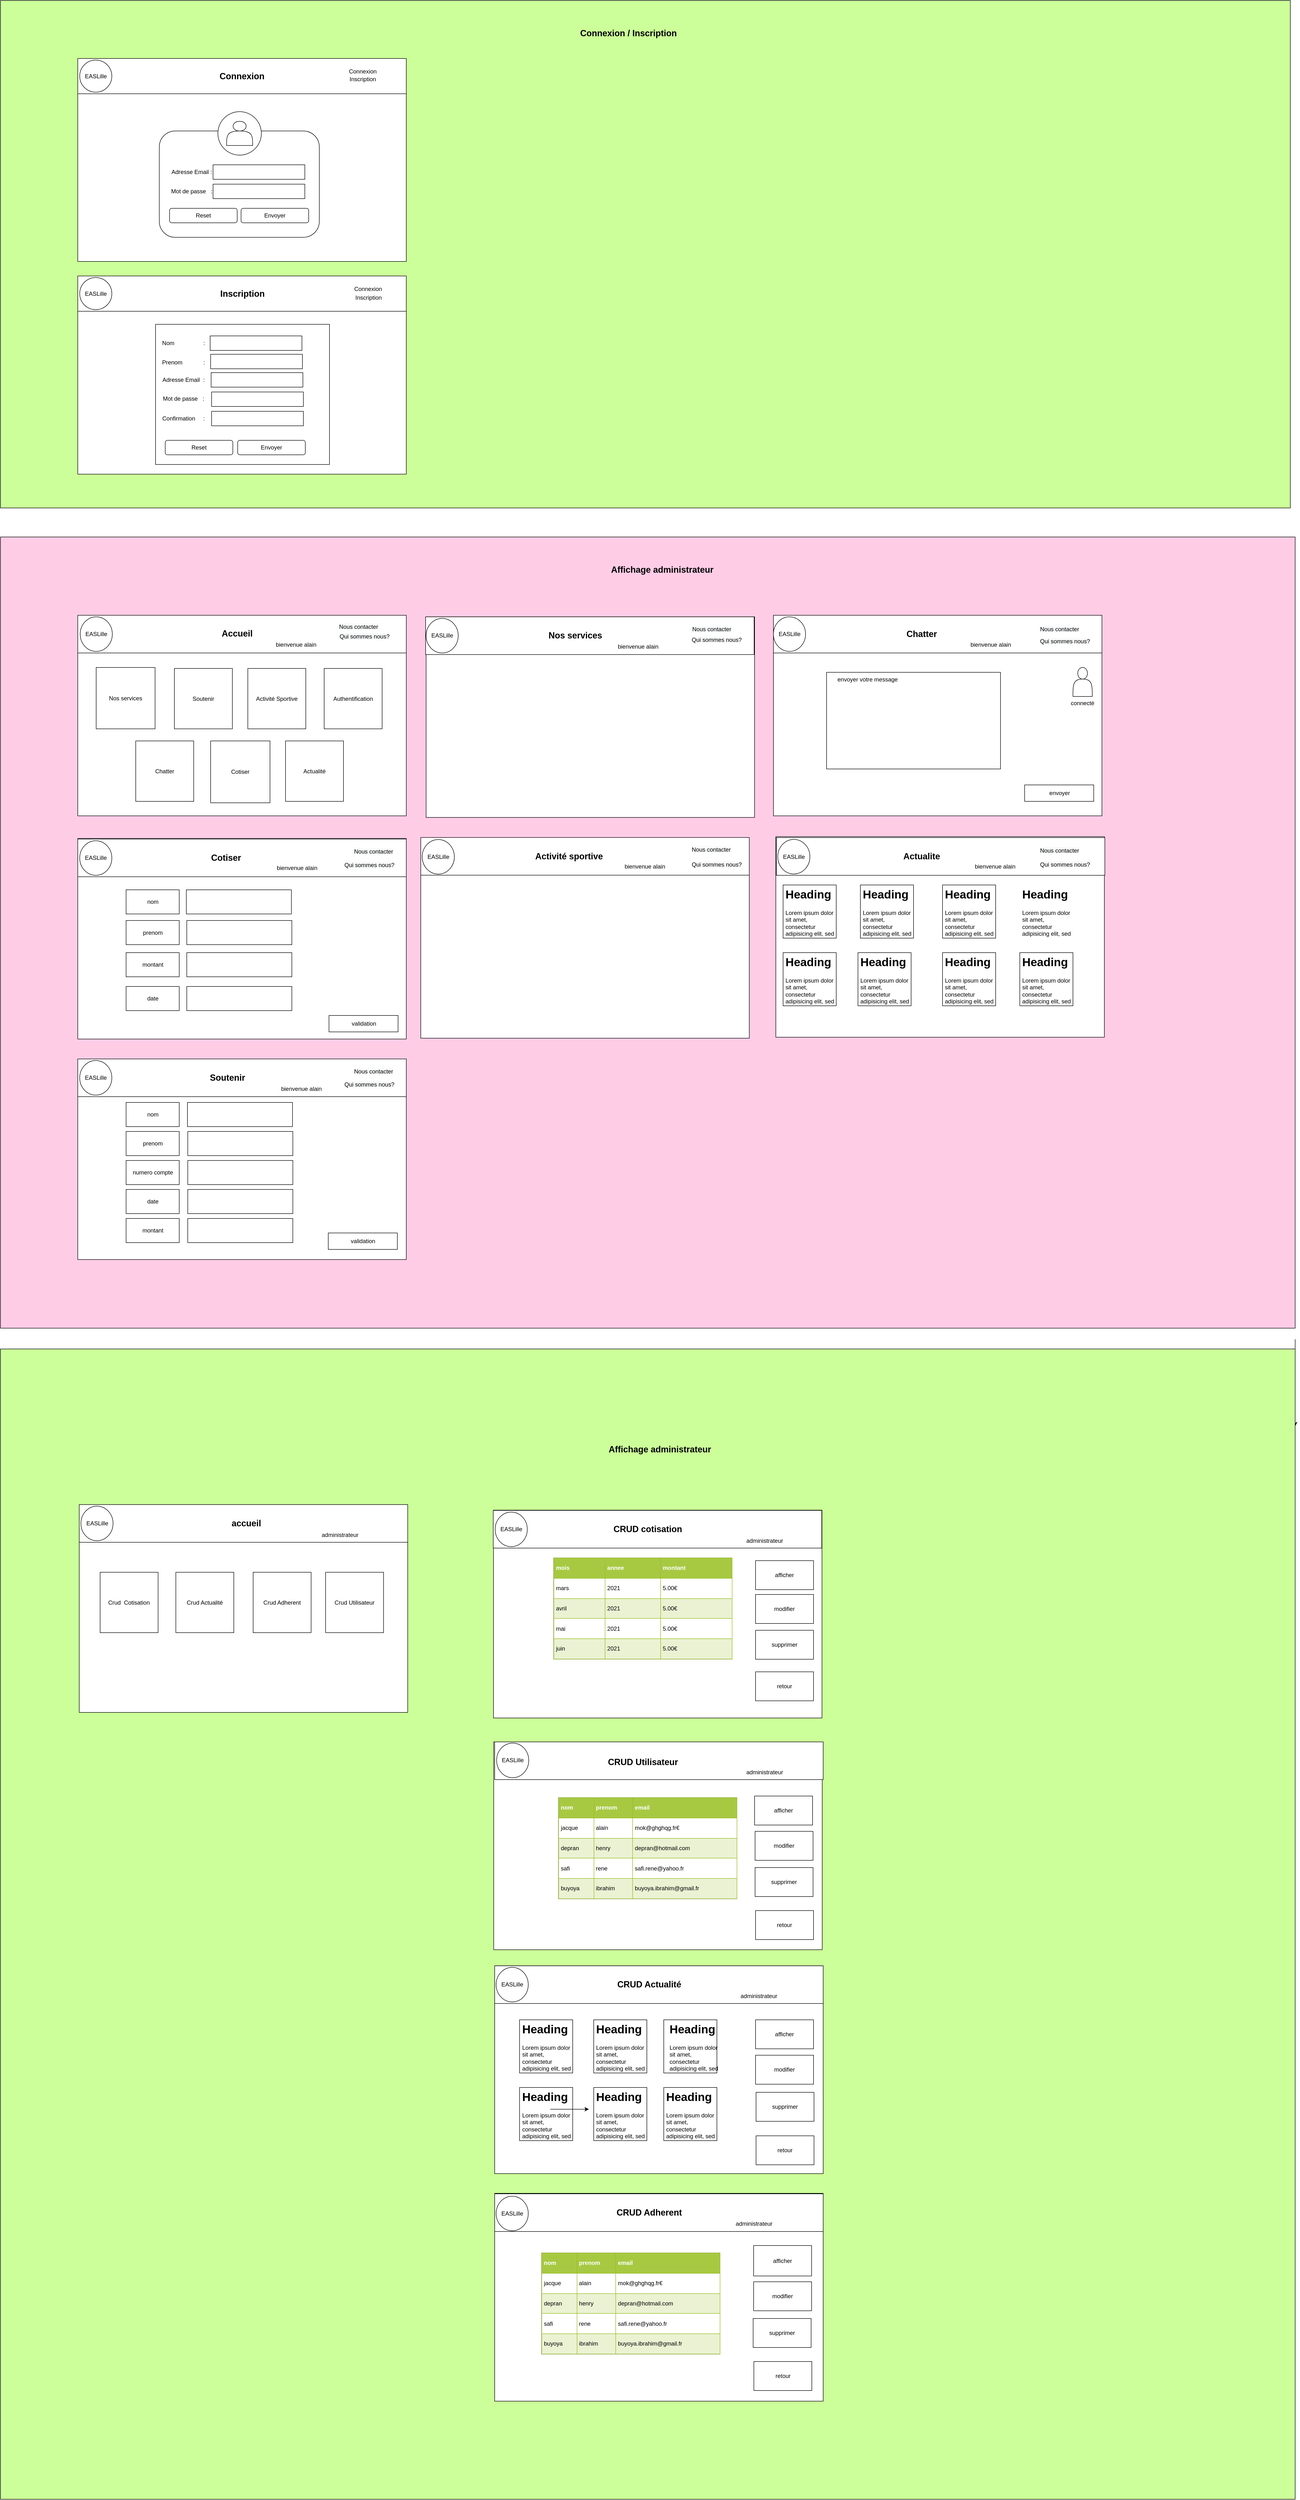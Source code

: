 <mxfile version="16.5.1" type="device"><diagram id="eyAf5fFMJgR20ZfkxhXj" name="Page-1"><mxGraphModel dx="281" dy="-2954" grid="1" gridSize="10" guides="1" tooltips="1" connect="1" arrows="1" fold="1" page="1" pageScale="1" pageWidth="827" pageHeight="1169" math="0" shadow="0"><root><mxCell id="0"/><mxCell id="1" parent="0"/><mxCell id="vOEauRBzPVS-Y4UOlGuI-267" style="edgeStyle=orthogonalEdgeStyle;rounded=0;orthogonalLoop=1;jettySize=auto;html=1;exitX=1;exitY=0;exitDx=0;exitDy=0;" parent="1" source="vOEauRBzPVS-Y4UOlGuI-188" edge="1"><mxGeometry relative="1" as="geometry"><mxPoint x="3800" y="7430" as="targetPoint"/></mxGeometry></mxCell><mxCell id="vOEauRBzPVS-Y4UOlGuI-188" value="" style="rounded=0;whiteSpace=wrap;html=1;fillColor=#CCFF99;" parent="1" vertex="1"><mxGeometry x="1120" y="7270" width="2680" height="2380" as="geometry"/></mxCell><mxCell id="vOEauRBzPVS-Y4UOlGuI-215" value="" style="whiteSpace=wrap;html=1;" parent="1" vertex="1"><mxGeometry x="2141" y="8083" width="680" height="430" as="geometry"/></mxCell><mxCell id="vOEauRBzPVS-Y4UOlGuI-229" value="" style="rounded=0;whiteSpace=wrap;html=1;" parent="1" vertex="1"><mxGeometry x="2143" y="8083" width="680" height="78" as="geometry"/></mxCell><mxCell id="vOEauRBzPVS-Y4UOlGuI-129" value="" style="rounded=0;whiteSpace=wrap;html=1;fillColor=#FFCCE6;" parent="1" vertex="1"><mxGeometry x="1120" y="5590" width="2680" height="1637" as="geometry"/></mxCell><mxCell id="vOEauRBzPVS-Y4UOlGuI-90" value="" style="whiteSpace=wrap;html=1;" parent="1" vertex="1"><mxGeometry x="2001" y="5755.25" width="680" height="415" as="geometry"/></mxCell><mxCell id="vOEauRBzPVS-Y4UOlGuI-171" value="" style="rounded=0;whiteSpace=wrap;html=1;fillColor=#CCFF99;" parent="1" vertex="1"><mxGeometry x="1120" y="4480" width="2670" height="1050" as="geometry"/></mxCell><mxCell id="vOEauRBzPVS-Y4UOlGuI-59" value="" style="whiteSpace=wrap;html=1;" parent="1" vertex="1"><mxGeometry x="1280" y="5752" width="680" height="415" as="geometry"/></mxCell><mxCell id="vOEauRBzPVS-Y4UOlGuI-60" value="" style="rounded=0;whiteSpace=wrap;html=1;" parent="1" vertex="1"><mxGeometry x="1280" y="5752" width="680" height="78" as="geometry"/></mxCell><mxCell id="vOEauRBzPVS-Y4UOlGuI-61" value="EASLille" style="ellipse;whiteSpace=wrap;html=1;aspect=fixed;" parent="1" vertex="1"><mxGeometry x="1285" y="5755.25" width="66.5" height="71.5" as="geometry"/></mxCell><mxCell id="vOEauRBzPVS-Y4UOlGuI-62" value="&lt;h2&gt;Accueil&lt;/h2&gt;" style="text;html=1;strokeColor=none;fillColor=none;align=center;verticalAlign=middle;whiteSpace=wrap;rounded=0;" parent="1" vertex="1"><mxGeometry x="1370" y="5762" width="480" height="55" as="geometry"/></mxCell><mxCell id="vOEauRBzPVS-Y4UOlGuI-63" value="&lt;span style=&quot;color: rgb(0 , 0 , 0) ; font-family: &amp;#34;helvetica&amp;#34; ; font-size: 12px ; font-style: normal ; font-weight: 400 ; letter-spacing: normal ; text-align: center ; text-indent: 0px ; text-transform: none ; word-spacing: 0px ; background-color: rgb(248 , 249 , 250) ; display: inline ; float: none&quot;&gt;Qui sommes nous?&lt;/span&gt;" style="text;whiteSpace=wrap;html=1;" parent="1" vertex="1"><mxGeometry x="1820" y="5781.5" width="121.5" height="35.5" as="geometry"/></mxCell><mxCell id="vOEauRBzPVS-Y4UOlGuI-64" value="Nos services" style="whiteSpace=wrap;html=1;aspect=fixed;" parent="1" vertex="1"><mxGeometry x="1318.08" y="5860" width="121.92" height="127" as="geometry"/></mxCell><mxCell id="vOEauRBzPVS-Y4UOlGuI-65" value="Soutenir" style="whiteSpace=wrap;html=1;aspect=fixed;" parent="1" vertex="1"><mxGeometry x="1480" y="5862" width="120" height="125" as="geometry"/></mxCell><mxCell id="vOEauRBzPVS-Y4UOlGuI-68" value="Activité Sportive" style="whiteSpace=wrap;html=1;aspect=fixed;" parent="1" vertex="1"><mxGeometry x="1632" y="5862" width="120" height="125" as="geometry"/></mxCell><mxCell id="vOEauRBzPVS-Y4UOlGuI-69" value="Authentification" style="whiteSpace=wrap;html=1;aspect=fixed;" parent="1" vertex="1"><mxGeometry x="1790" y="5862" width="120" height="125" as="geometry"/></mxCell><mxCell id="vOEauRBzPVS-Y4UOlGuI-70" value="&lt;span style=&quot;color: rgb(0 , 0 , 0) ; font-family: &amp;#34;helvetica&amp;#34; ; font-size: 12px ; font-style: normal ; font-weight: 400 ; letter-spacing: normal ; text-align: center ; text-indent: 0px ; text-transform: none ; word-spacing: 0px ; background-color: rgb(248 , 249 , 250) ; display: inline ; float: none&quot;&gt;Nous contacter&lt;/span&gt;" style="text;whiteSpace=wrap;html=1;" parent="1" vertex="1"><mxGeometry x="1819.25" y="5762" width="121.5" height="35" as="geometry"/></mxCell><mxCell id="vOEauRBzPVS-Y4UOlGuI-74" value="Chatter" style="whiteSpace=wrap;html=1;aspect=fixed;" parent="1" vertex="1"><mxGeometry x="1400" y="6012" width="120" height="125" as="geometry"/></mxCell><mxCell id="vOEauRBzPVS-Y4UOlGuI-75" value="Cotiser" style="whiteSpace=wrap;html=1;aspect=fixed;" parent="1" vertex="1"><mxGeometry x="1555" y="6012" width="122.88" height="128" as="geometry"/></mxCell><mxCell id="vOEauRBzPVS-Y4UOlGuI-76" value="Actualité" style="whiteSpace=wrap;html=1;aspect=fixed;" parent="1" vertex="1"><mxGeometry x="1710" y="6012" width="120" height="125" as="geometry"/></mxCell><mxCell id="vOEauRBzPVS-Y4UOlGuI-79" value="" style="whiteSpace=wrap;html=1;" parent="1" vertex="1"><mxGeometry x="1283" y="7592" width="680" height="430" as="geometry"/></mxCell><mxCell id="vOEauRBzPVS-Y4UOlGuI-80" value="" style="rounded=0;whiteSpace=wrap;html=1;" parent="1" vertex="1"><mxGeometry x="1283" y="7592" width="680" height="78" as="geometry"/></mxCell><mxCell id="vOEauRBzPVS-Y4UOlGuI-81" value="EASLille" style="ellipse;whiteSpace=wrap;html=1;aspect=fixed;" parent="1" vertex="1"><mxGeometry x="1286.5" y="7595.25" width="66.5" height="71.5" as="geometry"/></mxCell><mxCell id="vOEauRBzPVS-Y4UOlGuI-82" value="Crud Adherent" style="whiteSpace=wrap;html=1;aspect=fixed;" parent="1" vertex="1"><mxGeometry x="1643" y="7732" width="120" height="125" as="geometry"/></mxCell><mxCell id="vOEauRBzPVS-Y4UOlGuI-83" value="Crud Actualité" style="whiteSpace=wrap;html=1;aspect=fixed;" parent="1" vertex="1"><mxGeometry x="1483" y="7732" width="120" height="125" as="geometry"/></mxCell><mxCell id="vOEauRBzPVS-Y4UOlGuI-84" value="Crud&amp;nbsp; Cotisation" style="whiteSpace=wrap;html=1;aspect=fixed;" parent="1" vertex="1"><mxGeometry x="1326.25" y="7732" width="120" height="125" as="geometry"/></mxCell><mxCell id="vOEauRBzPVS-Y4UOlGuI-88" value="Crud Utilisateur" style="whiteSpace=wrap;html=1;aspect=fixed;" parent="1" vertex="1"><mxGeometry x="1793" y="7732" width="120" height="125" as="geometry"/></mxCell><mxCell id="vOEauRBzPVS-Y4UOlGuI-89" value="&lt;h2&gt;accueil&lt;/h2&gt;" style="text;html=1;strokeColor=none;fillColor=none;align=center;verticalAlign=middle;whiteSpace=wrap;rounded=0;" parent="1" vertex="1"><mxGeometry x="1389" y="7603.5" width="480" height="55" as="geometry"/></mxCell><mxCell id="vOEauRBzPVS-Y4UOlGuI-91" value="" style="rounded=0;whiteSpace=wrap;html=1;" parent="1" vertex="1"><mxGeometry x="2000" y="5755.25" width="680" height="78" as="geometry"/></mxCell><mxCell id="vOEauRBzPVS-Y4UOlGuI-92" value="EASLille" style="ellipse;whiteSpace=wrap;html=1;aspect=fixed;" parent="1" vertex="1"><mxGeometry x="2001" y="5758.5" width="66.5" height="71.5" as="geometry"/></mxCell><mxCell id="vOEauRBzPVS-Y4UOlGuI-93" value="&lt;h2&gt;Nos services&lt;/h2&gt;" style="text;html=1;strokeColor=none;fillColor=none;align=center;verticalAlign=middle;whiteSpace=wrap;rounded=0;" parent="1" vertex="1"><mxGeometry x="2070" y="5766.75" width="480" height="55" as="geometry"/></mxCell><mxCell id="vOEauRBzPVS-Y4UOlGuI-94" value="" style="whiteSpace=wrap;html=1;" parent="1" vertex="1"><mxGeometry x="2720" y="5752" width="680" height="415" as="geometry"/></mxCell><mxCell id="vOEauRBzPVS-Y4UOlGuI-95" value="" style="whiteSpace=wrap;html=1;" parent="1" vertex="1"><mxGeometry x="2725" y="6210" width="680" height="415" as="geometry"/></mxCell><mxCell id="vOEauRBzPVS-Y4UOlGuI-96" value="" style="whiteSpace=wrap;html=1;" parent="1" vertex="1"><mxGeometry x="1990" y="6212" width="680" height="415" as="geometry"/></mxCell><mxCell id="vOEauRBzPVS-Y4UOlGuI-99" value="" style="whiteSpace=wrap;html=1;" parent="1" vertex="1"><mxGeometry x="1280" y="6213.75" width="680" height="415" as="geometry"/></mxCell><mxCell id="vOEauRBzPVS-Y4UOlGuI-100" value="" style="rounded=0;whiteSpace=wrap;html=1;" parent="1" vertex="1"><mxGeometry x="2726" y="6212" width="680" height="78" as="geometry"/></mxCell><mxCell id="vOEauRBzPVS-Y4UOlGuI-101" value="" style="rounded=0;whiteSpace=wrap;html=1;" parent="1" vertex="1"><mxGeometry x="1990" y="6211.75" width="680" height="78" as="geometry"/></mxCell><mxCell id="vOEauRBzPVS-Y4UOlGuI-102" value="" style="rounded=0;whiteSpace=wrap;html=1;" parent="1" vertex="1"><mxGeometry x="2720" y="5752" width="680" height="78" as="geometry"/></mxCell><mxCell id="vOEauRBzPVS-Y4UOlGuI-103" value="" style="rounded=0;whiteSpace=wrap;html=1;" parent="1" vertex="1"><mxGeometry x="1280" y="6215" width="680" height="78" as="geometry"/></mxCell><mxCell id="vOEauRBzPVS-Y4UOlGuI-104" value="EASLille" style="ellipse;whiteSpace=wrap;html=1;aspect=fixed;" parent="1" vertex="1"><mxGeometry x="2729" y="6215.75" width="66.5" height="71.5" as="geometry"/></mxCell><mxCell id="vOEauRBzPVS-Y4UOlGuI-105" value="EASLille" style="ellipse;whiteSpace=wrap;html=1;aspect=fixed;" parent="1" vertex="1"><mxGeometry x="1993" y="6216" width="66.5" height="71.5" as="geometry"/></mxCell><mxCell id="vOEauRBzPVS-Y4UOlGuI-106" value="EASLille" style="ellipse;whiteSpace=wrap;html=1;aspect=fixed;" parent="1" vertex="1"><mxGeometry x="1284" y="6218.5" width="66.5" height="71.5" as="geometry"/></mxCell><mxCell id="vOEauRBzPVS-Y4UOlGuI-107" value="EASLille" style="ellipse;whiteSpace=wrap;html=1;aspect=fixed;" parent="1" vertex="1"><mxGeometry x="2720" y="5755.25" width="66.5" height="71.5" as="geometry"/></mxCell><mxCell id="vOEauRBzPVS-Y4UOlGuI-109" value="&lt;h2&gt;Activité sportive&lt;/h2&gt;" style="text;html=1;strokeColor=none;fillColor=none;align=center;verticalAlign=middle;whiteSpace=wrap;rounded=0;" parent="1" vertex="1"><mxGeometry x="2056.5" y="6223.25" width="480" height="55" as="geometry"/></mxCell><mxCell id="vOEauRBzPVS-Y4UOlGuI-110" value="&lt;h2&gt;Cotiser&lt;/h2&gt;" style="text;html=1;strokeColor=none;fillColor=none;align=center;verticalAlign=middle;whiteSpace=wrap;rounded=0;" parent="1" vertex="1"><mxGeometry x="1346.5" y="6226.75" width="480" height="55" as="geometry"/></mxCell><mxCell id="vOEauRBzPVS-Y4UOlGuI-111" value="&lt;h2&gt;Actualite&lt;/h2&gt;" style="text;html=1;strokeColor=none;fillColor=none;align=center;verticalAlign=middle;whiteSpace=wrap;rounded=0;" parent="1" vertex="1"><mxGeometry x="2786.5" y="6223.25" width="480" height="55" as="geometry"/></mxCell><mxCell id="vOEauRBzPVS-Y4UOlGuI-112" value="&lt;h2&gt;Chatter&lt;/h2&gt;" style="text;html=1;strokeColor=none;fillColor=none;align=center;verticalAlign=middle;whiteSpace=wrap;rounded=0;" parent="1" vertex="1"><mxGeometry x="2786.5" y="5763.5" width="480" height="55" as="geometry"/></mxCell><mxCell id="vOEauRBzPVS-Y4UOlGuI-113" value="&lt;span style=&quot;color: rgb(0 , 0 , 0) ; font-family: &amp;#34;helvetica&amp;#34; ; font-size: 12px ; font-style: normal ; font-weight: 400 ; letter-spacing: normal ; text-align: center ; text-indent: 0px ; text-transform: none ; word-spacing: 0px ; background-color: rgb(248 , 249 , 250) ; display: inline ; float: none&quot;&gt;Nous contacter&lt;/span&gt;" style="text;whiteSpace=wrap;html=1;" parent="1" vertex="1"><mxGeometry x="2550" y="5766.75" width="121.5" height="35" as="geometry"/></mxCell><mxCell id="vOEauRBzPVS-Y4UOlGuI-117" value="&lt;span style=&quot;color: rgb(0 , 0 , 0) ; font-family: &amp;#34;helvetica&amp;#34; ; font-size: 12px ; font-style: normal ; font-weight: 400 ; letter-spacing: normal ; text-align: center ; text-indent: 0px ; text-transform: none ; word-spacing: 0px ; background-color: rgb(248 , 249 , 250) ; display: inline ; float: none&quot;&gt;Nous contacter&lt;/span&gt;" style="text;whiteSpace=wrap;html=1;" parent="1" vertex="1"><mxGeometry x="3270" y="5766.75" width="121.5" height="35" as="geometry"/></mxCell><mxCell id="vOEauRBzPVS-Y4UOlGuI-118" value="&lt;span style=&quot;color: rgb(0 , 0 , 0) ; font-family: &amp;#34;helvetica&amp;#34; ; font-size: 12px ; font-style: normal ; font-weight: 400 ; letter-spacing: normal ; text-align: center ; text-indent: 0px ; text-transform: none ; word-spacing: 0px ; background-color: rgb(248 , 249 , 250) ; display: inline ; float: none&quot;&gt;Nous contacter&lt;/span&gt;" style="text;whiteSpace=wrap;html=1;" parent="1" vertex="1"><mxGeometry x="2548.5" y="6223.25" width="121.5" height="35" as="geometry"/></mxCell><mxCell id="vOEauRBzPVS-Y4UOlGuI-119" value="&lt;span style=&quot;color: rgb(0 , 0 , 0) ; font-family: &amp;#34;helvetica&amp;#34; ; font-size: 12px ; font-style: normal ; font-weight: 400 ; letter-spacing: normal ; text-align: center ; text-indent: 0px ; text-transform: none ; word-spacing: 0px ; background-color: rgb(248 , 249 , 250) ; display: inline ; float: none&quot;&gt;Nous contacter&lt;/span&gt;" style="text;whiteSpace=wrap;html=1;" parent="1" vertex="1"><mxGeometry x="3270" y="6225.25" width="121.5" height="35" as="geometry"/></mxCell><mxCell id="vOEauRBzPVS-Y4UOlGuI-120" value="&lt;span style=&quot;color: rgb(0 , 0 , 0) ; font-family: &amp;#34;helvetica&amp;#34; ; font-size: 12px ; font-style: normal ; font-weight: 400 ; letter-spacing: normal ; text-align: center ; text-indent: 0px ; text-transform: none ; word-spacing: 0px ; background-color: rgb(248 , 249 , 250) ; display: inline ; float: none&quot;&gt;Nous contacter&lt;/span&gt;" style="text;whiteSpace=wrap;html=1;" parent="1" vertex="1"><mxGeometry x="1850" y="6226.75" width="121.5" height="35" as="geometry"/></mxCell><mxCell id="vOEauRBzPVS-Y4UOlGuI-121" value="&lt;span style=&quot;color: rgb(0 , 0 , 0) ; font-family: &amp;#34;helvetica&amp;#34; ; font-size: 12px ; font-style: normal ; font-weight: 400 ; letter-spacing: normal ; text-align: center ; text-indent: 0px ; text-transform: none ; word-spacing: 0px ; background-color: rgb(248 , 249 , 250) ; display: inline ; float: none&quot;&gt;Qui sommes nous?&lt;/span&gt;" style="text;whiteSpace=wrap;html=1;" parent="1" vertex="1"><mxGeometry x="3270" y="6254.25" width="121.5" height="35.5" as="geometry"/></mxCell><mxCell id="vOEauRBzPVS-Y4UOlGuI-122" value="&lt;span style=&quot;color: rgb(0 , 0 , 0) ; font-family: &amp;#34;helvetica&amp;#34; ; font-size: 12px ; font-style: normal ; font-weight: 400 ; letter-spacing: normal ; text-align: center ; text-indent: 0px ; text-transform: none ; word-spacing: 0px ; background-color: rgb(248 , 249 , 250) ; display: inline ; float: none&quot;&gt;Qui sommes nous?&lt;/span&gt;" style="text;whiteSpace=wrap;html=1;" parent="1" vertex="1"><mxGeometry x="3270" y="5792" width="121.5" height="35.5" as="geometry"/></mxCell><mxCell id="vOEauRBzPVS-Y4UOlGuI-123" value="&lt;span style=&quot;color: rgb(0 , 0 , 0) ; font-family: &amp;#34;helvetica&amp;#34; ; font-size: 12px ; font-style: normal ; font-weight: 400 ; letter-spacing: normal ; text-align: center ; text-indent: 0px ; text-transform: none ; word-spacing: 0px ; background-color: rgb(248 , 249 , 250) ; display: inline ; float: none&quot;&gt;Qui sommes nous?&lt;/span&gt;" style="text;whiteSpace=wrap;html=1;" parent="1" vertex="1"><mxGeometry x="2548.5" y="6254.25" width="121.5" height="35.5" as="geometry"/></mxCell><mxCell id="vOEauRBzPVS-Y4UOlGuI-124" value="&lt;span style=&quot;color: rgb(0 , 0 , 0) ; font-family: &amp;#34;helvetica&amp;#34; ; font-size: 12px ; font-style: normal ; font-weight: 400 ; letter-spacing: normal ; text-align: center ; text-indent: 0px ; text-transform: none ; word-spacing: 0px ; background-color: rgb(248 , 249 , 250) ; display: inline ; float: none&quot;&gt;Qui sommes nous?&lt;/span&gt;" style="text;whiteSpace=wrap;html=1;" parent="1" vertex="1"><mxGeometry x="2548.5" y="5788.5" width="121.5" height="35.5" as="geometry"/></mxCell><mxCell id="vOEauRBzPVS-Y4UOlGuI-125" value="&lt;span style=&quot;color: rgb(0 , 0 , 0) ; font-family: &amp;#34;helvetica&amp;#34; ; font-size: 12px ; font-style: normal ; font-weight: 400 ; letter-spacing: normal ; text-align: center ; text-indent: 0px ; text-transform: none ; word-spacing: 0px ; background-color: rgb(248 , 249 , 250) ; display: inline ; float: none&quot;&gt;Qui sommes nous?&lt;/span&gt;" style="text;whiteSpace=wrap;html=1;rotation=0;" parent="1" vertex="1"><mxGeometry x="1830" y="6254.5" width="121.5" height="35.5" as="geometry"/></mxCell><mxCell id="vOEauRBzPVS-Y4UOlGuI-131" value="" style="whiteSpace=wrap;html=1;" parent="1" vertex="1"><mxGeometry x="1280" y="4650" width="680" height="370" as="geometry"/></mxCell><mxCell id="vOEauRBzPVS-Y4UOlGuI-132" value="" style="rounded=1;whiteSpace=wrap;html=1;" parent="1" vertex="1"><mxGeometry x="1448.77" y="4750" width="331.23" height="220" as="geometry"/></mxCell><mxCell id="vOEauRBzPVS-Y4UOlGuI-133" value="&lt;span style=&quot;color: rgba(0 , 0 , 0 , 0) ; font-family: monospace ; font-size: 0px&quot;&gt;%3CmxGraphModel%3E%3Croot%3E%3CmxCell%20id%3D%220%22%2F%3E%3CmxCell%20id%3D%221%22%20parent%3D%220%22%2F%3E%3CmxCell%20id%3D%222%22%20value%3D%22%22%20style%3D%22shape%3Dactor%3BwhiteSpace%3Dwrap%3Bhtml%3D1%3B%22%20vertex%3D%221%22%20parent%3D%221%22%3E%3CmxGeometry%20x%3D%221604%22%20y%3D%224726%22%20width%3D%2254%22%20height%3D%2278%22%20as%3D%22geometry%22%2F%3E%3C%2FmxCell%3E%3C%2Froot%3E%3C%2FmxGraphModel%3E&lt;/span&gt;" style="ellipse;whiteSpace=wrap;html=1;aspect=fixed;" parent="1" vertex="1"><mxGeometry x="1570" y="4710" width="90" height="90" as="geometry"/></mxCell><mxCell id="vOEauRBzPVS-Y4UOlGuI-134" value="" style="shape=actor;whiteSpace=wrap;html=1;" parent="1" vertex="1"><mxGeometry x="1588" y="4730" width="54" height="50" as="geometry"/></mxCell><mxCell id="vOEauRBzPVS-Y4UOlGuI-135" value="Adresse Email :" style="text;html=1;strokeColor=none;fillColor=none;align=center;verticalAlign=middle;whiteSpace=wrap;rounded=0;" parent="1" vertex="1"><mxGeometry x="1454" y="4820" width="124" height="30" as="geometry"/></mxCell><mxCell id="vOEauRBzPVS-Y4UOlGuI-136" value="Mot de passe&amp;nbsp;&amp;nbsp; :" style="text;html=1;strokeColor=none;fillColor=none;align=center;verticalAlign=middle;whiteSpace=wrap;rounded=0;" parent="1" vertex="1"><mxGeometry x="1454" y="4860" width="124" height="30" as="geometry"/></mxCell><mxCell id="vOEauRBzPVS-Y4UOlGuI-137" value="" style="rounded=0;whiteSpace=wrap;html=1;" parent="1" vertex="1"><mxGeometry x="1560" y="4820" width="190" height="30" as="geometry"/></mxCell><mxCell id="vOEauRBzPVS-Y4UOlGuI-138" value="" style="rounded=0;whiteSpace=wrap;html=1;" parent="1" vertex="1"><mxGeometry x="1560" y="4860" width="190" height="30" as="geometry"/></mxCell><mxCell id="vOEauRBzPVS-Y4UOlGuI-139" value="Reset" style="rounded=1;whiteSpace=wrap;html=1;" parent="1" vertex="1"><mxGeometry x="1470" y="4910" width="140" height="30" as="geometry"/></mxCell><mxCell id="vOEauRBzPVS-Y4UOlGuI-140" value="Envoyer" style="rounded=1;whiteSpace=wrap;html=1;" parent="1" vertex="1"><mxGeometry x="1618" y="4910" width="140" height="30" as="geometry"/></mxCell><mxCell id="vOEauRBzPVS-Y4UOlGuI-141" value="" style="shape=image;html=1;verticalAlign=top;verticalLabelPosition=bottom;labelBackgroundColor=#ffffff;imageAspect=0;aspect=fixed;image=https://cdn4.iconfinder.com/data/icons/ionicons/512/icon-eye-128.png;fontColor=#1A1A1A;" parent="1" vertex="1"><mxGeometry x="1715" y="4860" width="30" height="30" as="geometry"/></mxCell><mxCell id="vOEauRBzPVS-Y4UOlGuI-142" value="" style="rounded=0;whiteSpace=wrap;html=1;" parent="1" vertex="1"><mxGeometry x="1280" y="4600" width="680" height="73" as="geometry"/></mxCell><mxCell id="vOEauRBzPVS-Y4UOlGuI-143" value="&lt;h2&gt;Connexion&lt;/h2&gt;" style="text;html=1;strokeColor=none;fillColor=none;align=center;verticalAlign=middle;whiteSpace=wrap;rounded=0;" parent="1" vertex="1"><mxGeometry x="1380" y="4611.5" width="480" height="50" as="geometry"/></mxCell><mxCell id="vOEauRBzPVS-Y4UOlGuI-144" value="Inscription" style="text;html=1;strokeColor=none;fillColor=none;align=center;verticalAlign=middle;whiteSpace=wrap;rounded=0;" parent="1" vertex="1"><mxGeometry x="1808.5" y="4628" width="121.5" height="30" as="geometry"/></mxCell><mxCell id="vOEauRBzPVS-Y4UOlGuI-145" value="Connexion" style="text;html=1;strokeColor=none;fillColor=none;align=center;verticalAlign=middle;whiteSpace=wrap;rounded=0;" parent="1" vertex="1"><mxGeometry x="1840" y="4611.5" width="60" height="30" as="geometry"/></mxCell><mxCell id="vOEauRBzPVS-Y4UOlGuI-146" value="EASLille" style="ellipse;whiteSpace=wrap;html=1;aspect=fixed;" parent="1" vertex="1"><mxGeometry x="1284" y="4603.25" width="66.5" height="66.5" as="geometry"/></mxCell><mxCell id="vOEauRBzPVS-Y4UOlGuI-148" value="v" style="whiteSpace=wrap;html=1;" parent="1" vertex="1"><mxGeometry x="1280" y="5050" width="680" height="410" as="geometry"/></mxCell><mxCell id="vOEauRBzPVS-Y4UOlGuI-149" value="" style="rounded=0;whiteSpace=wrap;html=1;" parent="1" vertex="1"><mxGeometry x="1280" y="5050" width="680" height="73" as="geometry"/></mxCell><mxCell id="vOEauRBzPVS-Y4UOlGuI-150" value="&lt;h2&gt;Inscription&lt;/h2&gt;" style="text;html=1;strokeColor=none;fillColor=none;align=center;verticalAlign=middle;whiteSpace=wrap;rounded=0;" parent="1" vertex="1"><mxGeometry x="1381" y="5061.5" width="480" height="50" as="geometry"/></mxCell><mxCell id="vOEauRBzPVS-Y4UOlGuI-151" value="Inscription" style="text;html=1;strokeColor=none;fillColor=none;align=center;verticalAlign=middle;whiteSpace=wrap;rounded=0;" parent="1" vertex="1"><mxGeometry x="1821" y="5080" width="121.5" height="30" as="geometry"/></mxCell><mxCell id="vOEauRBzPVS-Y4UOlGuI-152" value="Connexion" style="text;html=1;strokeColor=none;fillColor=none;align=center;verticalAlign=middle;whiteSpace=wrap;rounded=0;" parent="1" vertex="1"><mxGeometry x="1851" y="5061.5" width="60" height="30" as="geometry"/></mxCell><mxCell id="vOEauRBzPVS-Y4UOlGuI-153" value="&lt;span style=&quot;color: rgba(0 , 0 , 0 , 0) ; font-family: monospace ; font-size: 0px&quot;&gt;%3CmxGraphModel%3E%3Croot%3E%3CmxCell%20id%3D%220%22%2F%3E%3CmxCell%20id%3D%221%22%20parent%3D%220%22%2F%3E%3CmxCell%20id%3D%222%22%20value%3D%22Adresse%20Email%20%3A%22%20style%3D%22text%3Bhtml%3D1%3BstrokeColor%3Dnone%3BfillColor%3Dnone%3Balign%3Dcenter%3BverticalAlign%3Dmiddle%3BwhiteSpace%3Dwrap%3Brounded%3D0%3B%22%20vertex%3D%221%22%20parent%3D%221%22%3E%3CmxGeometry%20x%3D%221463%22%20y%3D%225319%22%20width%3D%22124%22%20height%3D%2230%22%20as%3D%22geometry%22%2F%3E%3C%2FmxCell%3E%3C%2Froot%3E%3C%2FmxGraphModel%3E&lt;/span&gt;" style="rounded=0;whiteSpace=wrap;html=1;" parent="1" vertex="1"><mxGeometry x="1441" y="5150" width="360" height="290" as="geometry"/></mxCell><mxCell id="vOEauRBzPVS-Y4UOlGuI-154" value="Nom&amp;nbsp; &amp;nbsp; &amp;nbsp; &amp;nbsp; &amp;nbsp; &amp;nbsp; &amp;nbsp; &amp;nbsp; &amp;nbsp; :" style="text;html=1;strokeColor=none;fillColor=none;align=center;verticalAlign=middle;whiteSpace=wrap;rounded=0;" parent="1" vertex="1"><mxGeometry x="1437" y="5174" width="124" height="30" as="geometry"/></mxCell><mxCell id="vOEauRBzPVS-Y4UOlGuI-155" value="Prenom&amp;nbsp; &amp;nbsp; &amp;nbsp; &amp;nbsp; &amp;nbsp; &amp;nbsp; &amp;nbsp;:" style="text;html=1;strokeColor=none;fillColor=none;align=center;verticalAlign=middle;whiteSpace=wrap;rounded=0;" parent="1" vertex="1"><mxGeometry x="1437" y="5212" width="124" height="34" as="geometry"/></mxCell><mxCell id="vOEauRBzPVS-Y4UOlGuI-156" value="Adresse Email&amp;nbsp; :" style="text;html=1;strokeColor=none;fillColor=none;align=center;verticalAlign=middle;whiteSpace=wrap;rounded=0;" parent="1" vertex="1"><mxGeometry x="1437" y="5250" width="124" height="30" as="geometry"/></mxCell><mxCell id="vOEauRBzPVS-Y4UOlGuI-157" value="Mot de passe&amp;nbsp;&amp;nbsp; :" style="text;html=1;strokeColor=none;fillColor=none;align=center;verticalAlign=middle;whiteSpace=wrap;rounded=0;" parent="1" vertex="1"><mxGeometry x="1437" y="5288.5" width="124" height="30" as="geometry"/></mxCell><mxCell id="vOEauRBzPVS-Y4UOlGuI-158" value="Confirmation&amp;nbsp;&amp;nbsp;&amp;nbsp;&amp;nbsp; :" style="text;html=1;strokeColor=none;fillColor=none;align=center;verticalAlign=middle;whiteSpace=wrap;rounded=0;" parent="1" vertex="1"><mxGeometry x="1437" y="5330" width="124" height="30" as="geometry"/></mxCell><mxCell id="vOEauRBzPVS-Y4UOlGuI-159" value="" style="rounded=0;whiteSpace=wrap;html=1;" parent="1" vertex="1"><mxGeometry x="1556" y="5250" width="190" height="30" as="geometry"/></mxCell><mxCell id="vOEauRBzPVS-Y4UOlGuI-160" value="" style="rounded=0;whiteSpace=wrap;html=1;" parent="1" vertex="1"><mxGeometry x="1557" y="5290" width="190" height="30" as="geometry"/></mxCell><mxCell id="vOEauRBzPVS-Y4UOlGuI-161" value="" style="rounded=0;whiteSpace=wrap;html=1;" parent="1" vertex="1"><mxGeometry x="1557" y="5330" width="190" height="30" as="geometry"/></mxCell><mxCell id="vOEauRBzPVS-Y4UOlGuI-162" value="" style="rounded=0;whiteSpace=wrap;html=1;" parent="1" vertex="1"><mxGeometry x="1554" y="5174" width="190" height="30" as="geometry"/></mxCell><mxCell id="vOEauRBzPVS-Y4UOlGuI-163" value="" style="rounded=0;whiteSpace=wrap;html=1;" parent="1" vertex="1"><mxGeometry x="1555" y="5212" width="190" height="30" as="geometry"/></mxCell><mxCell id="vOEauRBzPVS-Y4UOlGuI-164" value="Reset" style="rounded=1;whiteSpace=wrap;html=1;" parent="1" vertex="1"><mxGeometry x="1461" y="5390" width="140" height="30" as="geometry"/></mxCell><mxCell id="vOEauRBzPVS-Y4UOlGuI-165" value="Envoyer" style="rounded=1;whiteSpace=wrap;html=1;" parent="1" vertex="1"><mxGeometry x="1611" y="5390" width="140" height="30" as="geometry"/></mxCell><mxCell id="vOEauRBzPVS-Y4UOlGuI-166" value="" style="shape=image;html=1;verticalAlign=top;verticalLabelPosition=bottom;labelBackgroundColor=#ffffff;imageAspect=0;aspect=fixed;image=https://cdn4.iconfinder.com/data/icons/ionicons/512/icon-eye-128.png;fontColor=#1A1A1A;" parent="1" vertex="1"><mxGeometry x="1715.25" y="5288.5" width="31.5" height="31.5" as="geometry"/></mxCell><mxCell id="vOEauRBzPVS-Y4UOlGuI-167" value="" style="shape=image;html=1;verticalAlign=top;verticalLabelPosition=bottom;labelBackgroundColor=#ffffff;imageAspect=0;aspect=fixed;image=https://cdn4.iconfinder.com/data/icons/ionicons/512/icon-eye-128.png;fontColor=#1A1A1A;" parent="1" vertex="1"><mxGeometry x="1716" y="5330" width="31.5" height="31.5" as="geometry"/></mxCell><mxCell id="vOEauRBzPVS-Y4UOlGuI-168" value="EASLille" style="ellipse;whiteSpace=wrap;html=1;aspect=fixed;" parent="1" vertex="1"><mxGeometry x="1284" y="5053.25" width="66.5" height="66.5" as="geometry"/></mxCell><mxCell id="vOEauRBzPVS-Y4UOlGuI-185" value="&lt;h2&gt;Affichage administrateur&lt;/h2&gt;" style="text;html=1;strokeColor=none;fillColor=none;align=center;verticalAlign=middle;whiteSpace=wrap;rounded=0;" parent="1" vertex="1"><mxGeometry x="2250" y="5630" width="480" height="55" as="geometry"/></mxCell><mxCell id="vOEauRBzPVS-Y4UOlGuI-187" value="&lt;h2&gt;Connexion / Inscription&lt;/h2&gt;" style="text;html=1;strokeColor=none;fillColor=none;align=center;verticalAlign=middle;whiteSpace=wrap;rounded=0;" parent="1" vertex="1"><mxGeometry x="2180" y="4520" width="480" height="55" as="geometry"/></mxCell><mxCell id="vOEauRBzPVS-Y4UOlGuI-190" value="&lt;h2&gt;Affichage administrateur&lt;/h2&gt;" style="text;html=1;strokeColor=none;fillColor=none;align=center;verticalAlign=middle;whiteSpace=wrap;rounded=0;" parent="1" vertex="1"><mxGeometry x="2245" y="7450" width="480" height="55" as="geometry"/></mxCell><mxCell id="vOEauRBzPVS-Y4UOlGuI-191" value="" style="whiteSpace=wrap;html=1;" parent="1" vertex="1"><mxGeometry x="2140.5" y="7603.5" width="680" height="430" as="geometry"/></mxCell><mxCell id="vOEauRBzPVS-Y4UOlGuI-192" value="" style="rounded=0;whiteSpace=wrap;html=1;" parent="1" vertex="1"><mxGeometry x="2140" y="7604" width="680" height="78" as="geometry"/></mxCell><mxCell id="vOEauRBzPVS-Y4UOlGuI-193" value="EASLille" style="ellipse;whiteSpace=wrap;html=1;aspect=fixed;" parent="1" vertex="1"><mxGeometry x="2144" y="7607.5" width="66.5" height="71.5" as="geometry"/></mxCell><mxCell id="vOEauRBzPVS-Y4UOlGuI-194" value="&lt;h2&gt;CRUD cotisation&lt;/h2&gt;" style="text;html=1;strokeColor=none;fillColor=none;align=center;verticalAlign=middle;whiteSpace=wrap;rounded=0;" parent="1" vertex="1"><mxGeometry x="2219.5" y="7615" width="480" height="55" as="geometry"/></mxCell><mxCell id="vOEauRBzPVS-Y4UOlGuI-201" value="&lt;table border=&quot;1&quot; width=&quot;100%&quot; cellpadding=&quot;4&quot; style=&quot;width: 100% ; height: 100% ; border-collapse: collapse&quot;&gt;&lt;tbody&gt;&lt;tr style=&quot;background-color: #a7c942 ; color: #ffffff ; border: 1px solid #98bf21&quot;&gt;&lt;th align=&quot;left&quot;&gt;mois&amp;nbsp;&lt;/th&gt;&lt;th align=&quot;left&quot;&gt;annee&lt;/th&gt;&lt;th align=&quot;left&quot;&gt;montant&lt;/th&gt;&lt;/tr&gt;&lt;tr style=&quot;border: 1px solid #98bf21&quot;&gt;&lt;td&gt;mars&lt;/td&gt;&lt;td&gt;2021&lt;/td&gt;&lt;td&gt;5.00€&lt;/td&gt;&lt;/tr&gt;&lt;tr style=&quot;background-color: #eaf2d3 ; border: 1px solid #98bf21&quot;&gt;&lt;td&gt;avril&lt;/td&gt;&lt;td&gt;2021&lt;/td&gt;&lt;td&gt;5.00€&lt;/td&gt;&lt;/tr&gt;&lt;tr style=&quot;border: 1px solid #98bf21&quot;&gt;&lt;td&gt;mai&lt;/td&gt;&lt;td&gt;2021&lt;/td&gt;&lt;td&gt;5.00€&lt;/td&gt;&lt;/tr&gt;&lt;tr style=&quot;background-color: #eaf2d3 ; border: 1px solid #98bf21&quot;&gt;&lt;td&gt;juin&lt;/td&gt;&lt;td&gt;2021&lt;/td&gt;&lt;td&gt;5.00€&lt;/td&gt;&lt;/tr&gt;&lt;/tbody&gt;&lt;/table&gt;" style="text;html=1;strokeColor=#c0c0c0;fillColor=#ffffff;overflow=fill;rounded=0;" parent="1" vertex="1"><mxGeometry x="2264.5" y="7702" width="370" height="210" as="geometry"/></mxCell><mxCell id="vOEauRBzPVS-Y4UOlGuI-210" value="Text" style="text;html=1;strokeColor=none;fillColor=none;align=center;verticalAlign=middle;whiteSpace=wrap;rounded=0;" parent="1" vertex="1"><mxGeometry x="2703" y="7732" width="60" height="30" as="geometry"/></mxCell><mxCell id="vOEauRBzPVS-Y4UOlGuI-211" value="afficher" style="rounded=0;whiteSpace=wrap;html=1;fillColor=#FFFFFF;" parent="1" vertex="1"><mxGeometry x="2683" y="7708" width="120" height="60" as="geometry"/></mxCell><mxCell id="vOEauRBzPVS-Y4UOlGuI-212" value="modifier" style="rounded=0;whiteSpace=wrap;html=1;fillColor=#FFFFFF;" parent="1" vertex="1"><mxGeometry x="2683" y="7778" width="120" height="60" as="geometry"/></mxCell><mxCell id="vOEauRBzPVS-Y4UOlGuI-213" value="supprimer" style="rounded=0;whiteSpace=wrap;html=1;fillColor=#FFFFFF;" parent="1" vertex="1"><mxGeometry x="2683" y="7852" width="120" height="60" as="geometry"/></mxCell><mxCell id="vOEauRBzPVS-Y4UOlGuI-214" value="retour" style="rounded=0;whiteSpace=wrap;html=1;fillColor=#FFFFFF;" parent="1" vertex="1"><mxGeometry x="2683" y="7938" width="120" height="60" as="geometry"/></mxCell><mxCell id="vOEauRBzPVS-Y4UOlGuI-219" value="EASLille" style="ellipse;whiteSpace=wrap;html=1;aspect=fixed;" parent="1" vertex="1"><mxGeometry x="2147" y="8085.5" width="66.5" height="71.5" as="geometry"/></mxCell><mxCell id="vOEauRBzPVS-Y4UOlGuI-222" value="&lt;h2&gt;CRUD Utilisateur&lt;/h2&gt;" style="text;html=1;strokeColor=none;fillColor=none;align=center;verticalAlign=middle;whiteSpace=wrap;rounded=0;" parent="1" vertex="1"><mxGeometry x="2209.5" y="8097.75" width="480" height="55" as="geometry"/></mxCell><mxCell id="vOEauRBzPVS-Y4UOlGuI-223" value="&lt;table border=&quot;1&quot; width=&quot;100%&quot; cellpadding=&quot;4&quot; style=&quot;width: 100% ; height: 100% ; border-collapse: collapse&quot;&gt;&lt;tbody&gt;&lt;tr style=&quot;background-color: #a7c942 ; color: #ffffff ; border: 1px solid #98bf21&quot;&gt;&lt;th align=&quot;left&quot;&gt;nom&lt;/th&gt;&lt;th align=&quot;left&quot;&gt;prenom&lt;/th&gt;&lt;th align=&quot;left&quot;&gt;email&lt;/th&gt;&lt;/tr&gt;&lt;tr style=&quot;border: 1px solid #98bf21&quot;&gt;&lt;td&gt;jacque&lt;/td&gt;&lt;td&gt;alain&lt;/td&gt;&lt;td&gt;mok@ghghqg.fr€&lt;/td&gt;&lt;/tr&gt;&lt;tr style=&quot;background-color: #eaf2d3 ; border: 1px solid #98bf21&quot;&gt;&lt;td&gt;depran&lt;/td&gt;&lt;td&gt;henry&lt;/td&gt;&lt;td&gt;depran@hotmail.com&lt;/td&gt;&lt;/tr&gt;&lt;tr style=&quot;border: 1px solid #98bf21&quot;&gt;&lt;td&gt;safi&lt;/td&gt;&lt;td&gt;rene&lt;/td&gt;&lt;td&gt;safi.rene@yahoo.fr&lt;/td&gt;&lt;/tr&gt;&lt;tr style=&quot;background-color: #eaf2d3 ; border: 1px solid #98bf21&quot;&gt;&lt;td&gt;buyoya&lt;/td&gt;&lt;td&gt;ibrahim&lt;/td&gt;&lt;td&gt;buyoya.ibrahim@gmail.fr&lt;/td&gt;&lt;/tr&gt;&lt;/tbody&gt;&lt;/table&gt;" style="text;html=1;strokeColor=#c0c0c0;fillColor=#ffffff;overflow=fill;rounded=0;" parent="1" vertex="1"><mxGeometry x="2274.5" y="8198" width="370" height="210" as="geometry"/></mxCell><mxCell id="vOEauRBzPVS-Y4UOlGuI-224" value="afficher" style="rounded=0;whiteSpace=wrap;html=1;fillColor=#FFFFFF;" parent="1" vertex="1"><mxGeometry x="2681" y="8195" width="120" height="60" as="geometry"/></mxCell><mxCell id="vOEauRBzPVS-Y4UOlGuI-225" value="modifier" style="rounded=0;whiteSpace=wrap;html=1;fillColor=#FFFFFF;" parent="1" vertex="1"><mxGeometry x="2682" y="8268" width="120" height="60" as="geometry"/></mxCell><mxCell id="vOEauRBzPVS-Y4UOlGuI-226" value="supprimer" style="rounded=0;whiteSpace=wrap;html=1;fillColor=#FFFFFF;" parent="1" vertex="1"><mxGeometry x="2682" y="8343" width="120" height="60" as="geometry"/></mxCell><mxCell id="vOEauRBzPVS-Y4UOlGuI-227" value="retour" style="rounded=0;whiteSpace=wrap;html=1;fillColor=#FFFFFF;" parent="1" vertex="1"><mxGeometry x="2683" y="8432" width="120" height="60" as="geometry"/></mxCell><mxCell id="vOEauRBzPVS-Y4UOlGuI-230" value="" style="whiteSpace=wrap;html=1;" parent="1" vertex="1"><mxGeometry x="2143" y="8546.25" width="680" height="430" as="geometry"/></mxCell><mxCell id="vOEauRBzPVS-Y4UOlGuI-231" value="" style="rounded=0;whiteSpace=wrap;html=1;" parent="1" vertex="1"><mxGeometry x="2143" y="8546.25" width="680" height="78" as="geometry"/></mxCell><mxCell id="vOEauRBzPVS-Y4UOlGuI-232" value="EASLille" style="ellipse;whiteSpace=wrap;html=1;aspect=fixed;" parent="1" vertex="1"><mxGeometry x="2146" y="8549.5" width="66.5" height="71.5" as="geometry"/></mxCell><mxCell id="vOEauRBzPVS-Y4UOlGuI-233" value="&lt;h2&gt;CRUD Actualité&lt;/h2&gt;" style="text;html=1;strokeColor=none;fillColor=none;align=center;verticalAlign=middle;whiteSpace=wrap;rounded=0;" parent="1" vertex="1"><mxGeometry x="2223" y="8557.75" width="480" height="55" as="geometry"/></mxCell><mxCell id="vOEauRBzPVS-Y4UOlGuI-234" value="" style="whiteSpace=wrap;html=1;aspect=fixed;fillColor=#FFFFFF;" parent="1" vertex="1"><mxGeometry x="2194.5" y="8658" width="110" height="110" as="geometry"/></mxCell><mxCell id="vOEauRBzPVS-Y4UOlGuI-235" value="" style="whiteSpace=wrap;html=1;aspect=fixed;fillColor=#FFFFFF;" parent="1" vertex="1"><mxGeometry x="2194.5" y="8798" width="110" height="110" as="geometry"/></mxCell><mxCell id="vOEauRBzPVS-Y4UOlGuI-236" value="" style="whiteSpace=wrap;html=1;aspect=fixed;fillColor=#FFFFFF;" parent="1" vertex="1"><mxGeometry x="2348" y="8798" width="110" height="110" as="geometry"/></mxCell><mxCell id="vOEauRBzPVS-Y4UOlGuI-237" value="" style="whiteSpace=wrap;html=1;aspect=fixed;fillColor=#FFFFFF;" parent="1" vertex="1"><mxGeometry x="2348" y="8658" width="110" height="110" as="geometry"/></mxCell><mxCell id="vOEauRBzPVS-Y4UOlGuI-238" value="" style="whiteSpace=wrap;html=1;aspect=fixed;fillColor=#FFFFFF;" parent="1" vertex="1"><mxGeometry x="2493" y="8798" width="110" height="110" as="geometry"/></mxCell><mxCell id="vOEauRBzPVS-Y4UOlGuI-239" value="" style="whiteSpace=wrap;html=1;aspect=fixed;fillColor=#FFFFFF;" parent="1" vertex="1"><mxGeometry x="2493" y="8658" width="110" height="110" as="geometry"/></mxCell><mxCell id="vOEauRBzPVS-Y4UOlGuI-240" value="afficher" style="rounded=0;whiteSpace=wrap;html=1;fillColor=#FFFFFF;" parent="1" vertex="1"><mxGeometry x="2683" y="8658" width="120" height="60" as="geometry"/></mxCell><mxCell id="vOEauRBzPVS-Y4UOlGuI-243" value="modifier" style="rounded=0;whiteSpace=wrap;html=1;fillColor=#FFFFFF;" parent="1" vertex="1"><mxGeometry x="2683" y="8731.25" width="120" height="60" as="geometry"/></mxCell><mxCell id="vOEauRBzPVS-Y4UOlGuI-244" value="supprimer" style="rounded=0;whiteSpace=wrap;html=1;fillColor=#FFFFFF;" parent="1" vertex="1"><mxGeometry x="2684" y="8808" width="120" height="60" as="geometry"/></mxCell><mxCell id="vOEauRBzPVS-Y4UOlGuI-245" value="retour" style="rounded=0;whiteSpace=wrap;html=1;fillColor=#FFFFFF;" parent="1" vertex="1"><mxGeometry x="2684" y="8898" width="120" height="60" as="geometry"/></mxCell><mxCell id="vOEauRBzPVS-Y4UOlGuI-249" value="" style="edgeStyle=orthogonalEdgeStyle;rounded=0;orthogonalLoop=1;jettySize=auto;html=1;" parent="1" edge="1"><mxGeometry relative="1" as="geometry"><mxPoint x="2258" y="8843" as="sourcePoint"/><mxPoint x="2338" y="8843" as="targetPoint"/></mxGeometry></mxCell><mxCell id="vOEauRBzPVS-Y4UOlGuI-246" value="&lt;h1&gt;Heading&lt;/h1&gt;&lt;p&gt;Lorem ipsum dolor sit amet, consectetur adipisicing elit, sed do eiusmod tempor incididunt ut labore et dolore magna aliqua.&lt;/p&gt;" style="text;html=1;strokeColor=none;fillColor=none;spacing=5;spacingTop=-20;whiteSpace=wrap;overflow=hidden;rounded=0;" parent="1" vertex="1"><mxGeometry x="2194.5" y="8658" width="110" height="110" as="geometry"/></mxCell><mxCell id="vOEauRBzPVS-Y4UOlGuI-247" value="&lt;h1&gt;Heading&lt;/h1&gt;&lt;p&gt;Lorem ipsum dolor sit amet, consectetur adipisicing elit, sed do eiusmod tempor incididunt ut labore et dolore magna aliqua.&lt;/p&gt;" style="text;html=1;strokeColor=none;fillColor=none;spacing=5;spacingTop=-20;whiteSpace=wrap;overflow=hidden;rounded=0;" parent="1" vertex="1"><mxGeometry x="2194.5" y="8798" width="110" height="110" as="geometry"/></mxCell><mxCell id="vOEauRBzPVS-Y4UOlGuI-248" value="&lt;h1&gt;Heading&lt;/h1&gt;&lt;p&gt;Lorem ipsum dolor sit amet, consectetur adipisicing elit, sed do eiusmod tempor incididunt ut labore et dolore magna aliqua.&lt;/p&gt;" style="text;html=1;strokeColor=none;fillColor=none;spacing=5;spacingTop=-20;whiteSpace=wrap;overflow=hidden;rounded=0;" parent="1" vertex="1"><mxGeometry x="2348" y="8658" width="110" height="110" as="geometry"/></mxCell><mxCell id="vOEauRBzPVS-Y4UOlGuI-250" value="&lt;h1&gt;Heading&lt;/h1&gt;&lt;p&gt;Lorem ipsum dolor sit amet, consectetur adipisicing elit, sed do eiusmod tempor incididunt ut labore et dolore magna aliqua.&lt;/p&gt;" style="text;html=1;strokeColor=none;fillColor=none;spacing=5;spacingTop=-20;whiteSpace=wrap;overflow=hidden;rounded=0;" parent="1" vertex="1"><mxGeometry x="2348" y="8798" width="110" height="110" as="geometry"/></mxCell><mxCell id="vOEauRBzPVS-Y4UOlGuI-251" value="&lt;h1&gt;Heading&lt;/h1&gt;&lt;p&gt;Lorem ipsum dolor sit amet, consectetur adipisicing elit, sed do eiusmod tempor incididunt ut labore et dolore magna aliqua.&lt;/p&gt;" style="text;html=1;strokeColor=none;fillColor=none;spacing=5;spacingTop=-20;whiteSpace=wrap;overflow=hidden;rounded=0;" parent="1" vertex="1"><mxGeometry x="2499.5" y="8658" width="110" height="110" as="geometry"/></mxCell><mxCell id="vOEauRBzPVS-Y4UOlGuI-252" value="&lt;h1&gt;Heading&lt;/h1&gt;&lt;p&gt;Lorem ipsum dolor sit amet, consectetur adipisicing elit, sed do eiusmod tempor incididunt ut labore et dolore magna aliqua.&lt;/p&gt;" style="text;html=1;strokeColor=none;fillColor=none;spacing=5;spacingTop=-20;whiteSpace=wrap;overflow=hidden;rounded=0;" parent="1" vertex="1"><mxGeometry x="2493" y="8798" width="110" height="110" as="geometry"/></mxCell><mxCell id="vOEauRBzPVS-Y4UOlGuI-254" value="" style="whiteSpace=wrap;html=1;" parent="1" vertex="1"><mxGeometry x="2143" y="9017" width="680" height="430" as="geometry"/></mxCell><mxCell id="vOEauRBzPVS-Y4UOlGuI-255" value="" style="rounded=0;whiteSpace=wrap;html=1;" parent="1" vertex="1"><mxGeometry x="2143" y="9018" width="680" height="78" as="geometry"/></mxCell><mxCell id="vOEauRBzPVS-Y4UOlGuI-256" value="EASLille" style="ellipse;whiteSpace=wrap;html=1;aspect=fixed;" parent="1" vertex="1"><mxGeometry x="2146" y="9023" width="66.5" height="71.5" as="geometry"/></mxCell><mxCell id="vOEauRBzPVS-Y4UOlGuI-257" value="&lt;h2&gt;CRUD Adherent&lt;/h2&gt;" style="text;html=1;strokeColor=none;fillColor=none;align=center;verticalAlign=middle;whiteSpace=wrap;rounded=0;" parent="1" vertex="1"><mxGeometry x="2223" y="9029.5" width="480" height="55" as="geometry"/></mxCell><mxCell id="vOEauRBzPVS-Y4UOlGuI-258" value="&lt;table border=&quot;1&quot; width=&quot;100%&quot; cellpadding=&quot;4&quot; style=&quot;width: 100% ; height: 100% ; border-collapse: collapse&quot;&gt;&lt;tbody&gt;&lt;tr style=&quot;background-color: #a7c942 ; color: #ffffff ; border: 1px solid #98bf21&quot;&gt;&lt;th align=&quot;left&quot;&gt;nom&lt;/th&gt;&lt;th align=&quot;left&quot;&gt;prenom&lt;/th&gt;&lt;th align=&quot;left&quot;&gt;email&lt;/th&gt;&lt;/tr&gt;&lt;tr style=&quot;border: 1px solid #98bf21&quot;&gt;&lt;td&gt;jacque&lt;/td&gt;&lt;td&gt;alain&lt;/td&gt;&lt;td&gt;mok@ghghqg.fr€&lt;/td&gt;&lt;/tr&gt;&lt;tr style=&quot;background-color: #eaf2d3 ; border: 1px solid #98bf21&quot;&gt;&lt;td&gt;depran&lt;/td&gt;&lt;td&gt;henry&lt;/td&gt;&lt;td&gt;depran@hotmail.com&lt;/td&gt;&lt;/tr&gt;&lt;tr style=&quot;border: 1px solid #98bf21&quot;&gt;&lt;td&gt;safi&lt;/td&gt;&lt;td&gt;rene&lt;/td&gt;&lt;td&gt;safi.rene@yahoo.fr&lt;/td&gt;&lt;/tr&gt;&lt;tr style=&quot;background-color: #eaf2d3 ; border: 1px solid #98bf21&quot;&gt;&lt;td&gt;buyoya&lt;/td&gt;&lt;td&gt;ibrahim&lt;/td&gt;&lt;td&gt;buyoya.ibrahim@gmail.fr&lt;/td&gt;&lt;/tr&gt;&lt;/tbody&gt;&lt;/table&gt;" style="text;html=1;strokeColor=#c0c0c0;fillColor=#ffffff;overflow=fill;rounded=0;" parent="1" vertex="1"><mxGeometry x="2239.5" y="9140" width="370" height="210" as="geometry"/></mxCell><mxCell id="vOEauRBzPVS-Y4UOlGuI-260" value="afficher" style="rounded=0;whiteSpace=wrap;html=1;fillColor=#FFFFFF;" parent="1" vertex="1"><mxGeometry x="2679" y="9125" width="120" height="63" as="geometry"/></mxCell><mxCell id="vOEauRBzPVS-Y4UOlGuI-261" value="modifier" style="rounded=0;whiteSpace=wrap;html=1;fillColor=#FFFFFF;" parent="1" vertex="1"><mxGeometry x="2679" y="9200" width="120" height="60" as="geometry"/></mxCell><mxCell id="vOEauRBzPVS-Y4UOlGuI-263" value="supprimer" style="rounded=0;whiteSpace=wrap;html=1;fillColor=#FFFFFF;" parent="1" vertex="1"><mxGeometry x="2678" y="9276" width="120" height="60" as="geometry"/></mxCell><mxCell id="vOEauRBzPVS-Y4UOlGuI-264" value="retour" style="rounded=0;whiteSpace=wrap;html=1;fillColor=#FFFFFF;" parent="1" vertex="1"><mxGeometry x="2679.5" y="9365" width="120" height="60" as="geometry"/></mxCell><mxCell id="vOEauRBzPVS-Y4UOlGuI-268" value="" style="whiteSpace=wrap;html=1;" parent="1" vertex="1"><mxGeometry x="1280" y="6670" width="680" height="415" as="geometry"/></mxCell><mxCell id="vOEauRBzPVS-Y4UOlGuI-269" value="" style="rounded=0;whiteSpace=wrap;html=1;" parent="1" vertex="1"><mxGeometry x="1280" y="6670" width="680" height="78" as="geometry"/></mxCell><mxCell id="vOEauRBzPVS-Y4UOlGuI-270" value="EASLille" style="ellipse;whiteSpace=wrap;html=1;aspect=fixed;" parent="1" vertex="1"><mxGeometry x="1284" y="6673.25" width="66.5" height="71.5" as="geometry"/></mxCell><mxCell id="vOEauRBzPVS-Y4UOlGuI-271" value="&lt;h2&gt;Soutenir&lt;/h2&gt;" style="text;html=1;strokeColor=none;fillColor=none;align=center;verticalAlign=middle;whiteSpace=wrap;rounded=0;" parent="1" vertex="1"><mxGeometry x="1350" y="6681.5" width="480" height="55" as="geometry"/></mxCell><mxCell id="vOEauRBzPVS-Y4UOlGuI-272" value="&lt;span style=&quot;color: rgb(0 , 0 , 0) ; font-family: &amp;#34;helvetica&amp;#34; ; font-size: 12px ; font-style: normal ; font-weight: 400 ; letter-spacing: normal ; text-align: center ; text-indent: 0px ; text-transform: none ; word-spacing: 0px ; background-color: rgb(248 , 249 , 250) ; display: inline ; float: none&quot;&gt;Qui sommes nous?&lt;/span&gt;" style="text;whiteSpace=wrap;html=1;rotation=0;" parent="1" vertex="1"><mxGeometry x="1830" y="6709.25" width="121.5" height="35.5" as="geometry"/></mxCell><mxCell id="vOEauRBzPVS-Y4UOlGuI-273" value="&lt;span style=&quot;color: rgb(0 , 0 , 0) ; font-family: &amp;#34;helvetica&amp;#34; ; font-size: 12px ; font-style: normal ; font-weight: 400 ; letter-spacing: normal ; text-align: center ; text-indent: 0px ; text-transform: none ; word-spacing: 0px ; background-color: rgb(248 , 249 , 250) ; display: inline ; float: none&quot;&gt;Nous contacter&lt;/span&gt;" style="text;whiteSpace=wrap;html=1;" parent="1" vertex="1"><mxGeometry x="1850" y="6681.5" width="121.5" height="35" as="geometry"/></mxCell><mxCell id="vOEauRBzPVS-Y4UOlGuI-277" value="" style="whiteSpace=wrap;html=1;aspect=fixed;fillColor=#FFFFFF;" parent="1" vertex="1"><mxGeometry x="2740" y="6450" width="110" height="110" as="geometry"/></mxCell><mxCell id="vOEauRBzPVS-Y4UOlGuI-279" value="" style="whiteSpace=wrap;html=1;aspect=fixed;fillColor=#FFFFFF;" parent="1" vertex="1"><mxGeometry x="2895" y="6450" width="110" height="110" as="geometry"/></mxCell><mxCell id="vOEauRBzPVS-Y4UOlGuI-280" value="" style="whiteSpace=wrap;html=1;aspect=fixed;fillColor=#FFFFFF;" parent="1" vertex="1"><mxGeometry x="2900" y="6310" width="110" height="110" as="geometry"/></mxCell><mxCell id="vOEauRBzPVS-Y4UOlGuI-281" value="" style="whiteSpace=wrap;html=1;aspect=fixed;fillColor=#FFFFFF;" parent="1" vertex="1"><mxGeometry x="2740" y="6310" width="110" height="110" as="geometry"/></mxCell><mxCell id="vOEauRBzPVS-Y4UOlGuI-282" value="" style="whiteSpace=wrap;html=1;aspect=fixed;fillColor=#FFFFFF;" parent="1" vertex="1"><mxGeometry x="3070" y="6310" width="110" height="110" as="geometry"/></mxCell><mxCell id="vOEauRBzPVS-Y4UOlGuI-283" value="" style="whiteSpace=wrap;html=1;aspect=fixed;fillColor=#FFFFFF;" parent="1" vertex="1"><mxGeometry x="3230" y="6450" width="110" height="110" as="geometry"/></mxCell><mxCell id="vOEauRBzPVS-Y4UOlGuI-284" value="&lt;h1&gt;Heading&lt;/h1&gt;&lt;p&gt;Lorem ipsum dolor sit amet, consectetur adipisicing elit, sed do eiusmod tempor incididunt ut labore et dolore magna aliqua.&lt;/p&gt;" style="text;html=1;strokeColor=none;fillColor=none;spacing=5;spacingTop=-20;whiteSpace=wrap;overflow=hidden;rounded=0;" parent="1" vertex="1"><mxGeometry x="3230" y="6450" width="110" height="110" as="geometry"/></mxCell><mxCell id="vOEauRBzPVS-Y4UOlGuI-285" value="&lt;h1&gt;Heading&lt;/h1&gt;&lt;p&gt;Lorem ipsum dolor sit amet, consectetur adipisicing elit, sed do eiusmod tempor incididunt ut labore et dolore magna aliqua.&lt;/p&gt;" style="text;html=1;strokeColor=none;fillColor=none;spacing=5;spacingTop=-20;whiteSpace=wrap;overflow=hidden;rounded=0;" parent="1" vertex="1"><mxGeometry x="3070" y="6310" width="110" height="110" as="geometry"/></mxCell><mxCell id="vOEauRBzPVS-Y4UOlGuI-286" value="&lt;h1&gt;Heading&lt;/h1&gt;&lt;p&gt;Lorem ipsum dolor sit amet, consectetur adipisicing elit, sed do eiusmod tempor incididunt ut labore et dolore magna aliqua.&lt;/p&gt;" style="text;html=1;strokeColor=none;fillColor=none;spacing=5;spacingTop=-20;whiteSpace=wrap;overflow=hidden;rounded=0;" parent="1" vertex="1"><mxGeometry x="2740" y="6450" width="110" height="110" as="geometry"/></mxCell><mxCell id="vOEauRBzPVS-Y4UOlGuI-287" value="&lt;h1&gt;Heading&lt;/h1&gt;&lt;p&gt;Lorem ipsum dolor sit amet, consectetur adipisicing elit, sed do eiusmod tempor incididunt ut labore et dolore magna aliqua.&lt;/p&gt;" style="text;html=1;strokeColor=none;fillColor=none;spacing=5;spacingTop=-20;whiteSpace=wrap;overflow=hidden;rounded=0;" parent="1" vertex="1"><mxGeometry x="2900" y="6310" width="110" height="110" as="geometry"/></mxCell><mxCell id="vOEauRBzPVS-Y4UOlGuI-288" value="&lt;h1&gt;Heading&lt;/h1&gt;&lt;p&gt;Lorem ipsum dolor sit amet, consectetur adipisicing elit, sed do eiusmod tempor incididunt ut labore et dolore magna aliqua.&lt;/p&gt;" style="text;html=1;strokeColor=none;fillColor=none;spacing=5;spacingTop=-20;whiteSpace=wrap;overflow=hidden;rounded=0;" parent="1" vertex="1"><mxGeometry x="2740" y="6310" width="110" height="110" as="geometry"/></mxCell><mxCell id="vOEauRBzPVS-Y4UOlGuI-294" value="&lt;h1&gt;Heading&lt;/h1&gt;&lt;p&gt;Lorem ipsum dolor sit amet, consectetur adipisicing elit, sed do eiusmod tempor incididunt ut labore et dolore magna aliqua.&lt;/p&gt;" style="text;html=1;strokeColor=none;fillColor=none;spacing=5;spacingTop=-20;whiteSpace=wrap;overflow=hidden;rounded=0;" parent="1" vertex="1"><mxGeometry x="3230" y="6310" width="110" height="110" as="geometry"/></mxCell><mxCell id="vOEauRBzPVS-Y4UOlGuI-303" value="" style="whiteSpace=wrap;html=1;aspect=fixed;fillColor=#FFFFFF;" parent="1" vertex="1"><mxGeometry x="3070" y="6450" width="110" height="110" as="geometry"/></mxCell><mxCell id="vOEauRBzPVS-Y4UOlGuI-305" value="&lt;h1&gt;Heading&lt;/h1&gt;&lt;p&gt;Lorem ipsum dolor sit amet, consectetur adipisicing elit, sed do eiusmod tempor incididunt ut labore et dolore magna aliqua.&lt;/p&gt;" style="text;html=1;strokeColor=none;fillColor=none;spacing=5;spacingTop=-20;whiteSpace=wrap;overflow=hidden;rounded=0;" parent="1" vertex="1"><mxGeometry x="3070" y="6450" width="110" height="110" as="geometry"/></mxCell><mxCell id="vOEauRBzPVS-Y4UOlGuI-306" value="&lt;h1&gt;Heading&lt;/h1&gt;&lt;p&gt;Lorem ipsum dolor sit amet, consectetur adipisicing elit, sed do eiusmod tempor incididunt ut labore et dolore magna aliqua.&lt;/p&gt;" style="text;html=1;strokeColor=none;fillColor=none;spacing=5;spacingTop=-20;whiteSpace=wrap;overflow=hidden;rounded=0;" parent="1" vertex="1"><mxGeometry x="2895" y="6450" width="110" height="110" as="geometry"/></mxCell><mxCell id="vOEauRBzPVS-Y4UOlGuI-308" value="prenom" style="html=1;fillColor=#FFFFFF;" parent="1" vertex="1"><mxGeometry x="1380" y="6820" width="110" height="50" as="geometry"/></mxCell><mxCell id="vOEauRBzPVS-Y4UOlGuI-309" value="montant" style="html=1;fillColor=#FFFFFF;" parent="1" vertex="1"><mxGeometry x="1380" y="7000" width="110" height="50" as="geometry"/></mxCell><mxCell id="vOEauRBzPVS-Y4UOlGuI-310" value="numero compte" style="html=1;fillColor=#FFFFFF;" parent="1" vertex="1"><mxGeometry x="1380" y="6880" width="110" height="50" as="geometry"/></mxCell><mxCell id="vOEauRBzPVS-Y4UOlGuI-311" value="nom" style="html=1;fillColor=#FFFFFF;" parent="1" vertex="1"><mxGeometry x="1380" y="6760" width="110" height="50" as="geometry"/></mxCell><mxCell id="vOEauRBzPVS-Y4UOlGuI-312" value="validation" style="html=1;dropTarget=0;fillColor=#FFFFFF;" parent="1" vertex="1"><mxGeometry x="1798.5" y="7030" width="143" height="34" as="geometry"/></mxCell><mxCell id="vOEauRBzPVS-Y4UOlGuI-314" value="date" style="html=1;fillColor=#FFFFFF;" parent="1" vertex="1"><mxGeometry x="1380" y="6940" width="110" height="50" as="geometry"/></mxCell><mxCell id="vOEauRBzPVS-Y4UOlGuI-315" value="" style="rounded=0;whiteSpace=wrap;html=1;" parent="1" vertex="1"><mxGeometry x="1507" y="6760" width="217.5" height="50" as="geometry"/></mxCell><mxCell id="vOEauRBzPVS-Y4UOlGuI-316" value="" style="rounded=0;whiteSpace=wrap;html=1;" parent="1" vertex="1"><mxGeometry x="1507.69" y="6820" width="217.5" height="50" as="geometry"/></mxCell><mxCell id="vOEauRBzPVS-Y4UOlGuI-317" value="" style="rounded=0;whiteSpace=wrap;html=1;" parent="1" vertex="1"><mxGeometry x="1507.69" y="6880" width="217.5" height="50" as="geometry"/></mxCell><mxCell id="vOEauRBzPVS-Y4UOlGuI-318" value="" style="rounded=0;whiteSpace=wrap;html=1;" parent="1" vertex="1"><mxGeometry x="1507.69" y="6940" width="217.5" height="50" as="geometry"/></mxCell><mxCell id="vOEauRBzPVS-Y4UOlGuI-319" value="" style="rounded=0;whiteSpace=wrap;html=1;" parent="1" vertex="1"><mxGeometry x="1507.63" y="7000" width="217.5" height="50" as="geometry"/></mxCell><mxCell id="vOEauRBzPVS-Y4UOlGuI-320" value="nom" style="html=1;fillColor=#FFFFFF;" parent="1" vertex="1"><mxGeometry x="1380" y="6320" width="110" height="50" as="geometry"/></mxCell><mxCell id="vOEauRBzPVS-Y4UOlGuI-321" value="prenom" style="html=1;fillColor=#FFFFFF;" parent="1" vertex="1"><mxGeometry x="1380" y="6383.5" width="110" height="50" as="geometry"/></mxCell><mxCell id="vOEauRBzPVS-Y4UOlGuI-322" value="montant" style="html=1;fillColor=#FFFFFF;" parent="1" vertex="1"><mxGeometry x="1380" y="6450" width="110" height="50" as="geometry"/></mxCell><mxCell id="vOEauRBzPVS-Y4UOlGuI-323" value="date" style="html=1;fillColor=#FFFFFF;" parent="1" vertex="1"><mxGeometry x="1380" y="6520" width="110" height="50" as="geometry"/></mxCell><mxCell id="vOEauRBzPVS-Y4UOlGuI-324" value="" style="rounded=0;whiteSpace=wrap;html=1;" parent="1" vertex="1"><mxGeometry x="1504.69" y="6320" width="217.5" height="50" as="geometry"/></mxCell><mxCell id="vOEauRBzPVS-Y4UOlGuI-325" value="" style="rounded=0;whiteSpace=wrap;html=1;" parent="1" vertex="1"><mxGeometry x="1505.63" y="6383.5" width="217.5" height="50" as="geometry"/></mxCell><mxCell id="vOEauRBzPVS-Y4UOlGuI-326" value="" style="rounded=0;whiteSpace=wrap;html=1;" parent="1" vertex="1"><mxGeometry x="1505.63" y="6520" width="217.5" height="50" as="geometry"/></mxCell><mxCell id="vOEauRBzPVS-Y4UOlGuI-327" value="" style="rounded=0;whiteSpace=wrap;html=1;" parent="1" vertex="1"><mxGeometry x="1505.63" y="6450" width="217.5" height="50" as="geometry"/></mxCell><mxCell id="vOEauRBzPVS-Y4UOlGuI-328" value="validation" style="html=1;dropTarget=0;fillColor=#FFFFFF;" parent="1" vertex="1"><mxGeometry x="1800" y="6580" width="143" height="34" as="geometry"/></mxCell><mxCell id="vOEauRBzPVS-Y4UOlGuI-329" value="" style="rounded=0;whiteSpace=wrap;html=1;fillColor=#FFFFFF;" parent="1" vertex="1"><mxGeometry x="2830" y="5870" width="360" height="200" as="geometry"/></mxCell><mxCell id="vOEauRBzPVS-Y4UOlGuI-331" value="envoyer" style="html=1;dropTarget=0;fillColor=#FFFFFF;" parent="1" vertex="1"><mxGeometry x="3240" y="6103" width="143" height="34" as="geometry"/></mxCell><mxCell id="vOEauRBzPVS-Y4UOlGuI-332" value="envoyer votre message" style="text;html=1;strokeColor=none;fillColor=none;align=center;verticalAlign=middle;whiteSpace=wrap;rounded=0;" parent="1" vertex="1"><mxGeometry x="2830" y="5870" width="170" height="30" as="geometry"/></mxCell><mxCell id="vOEauRBzPVS-Y4UOlGuI-333" value="" style="shape=actor;whiteSpace=wrap;html=1;fillColor=#FFFFFF;" parent="1" vertex="1"><mxGeometry x="3340" y="5860" width="40" height="60" as="geometry"/></mxCell><mxCell id="vOEauRBzPVS-Y4UOlGuI-334" value="bienvenue alain" style="text;html=1;strokeColor=none;fillColor=none;align=center;verticalAlign=middle;whiteSpace=wrap;rounded=0;" parent="1" vertex="1"><mxGeometry x="3125" y="5797.5" width="90" height="30" as="geometry"/></mxCell><mxCell id="vOEauRBzPVS-Y4UOlGuI-335" value="connecté" style="text;html=1;strokeColor=none;fillColor=none;align=center;verticalAlign=middle;whiteSpace=wrap;rounded=0;" parent="1" vertex="1"><mxGeometry x="3330" y="5918.5" width="60" height="30" as="geometry"/></mxCell><mxCell id="vOEauRBzPVS-Y4UOlGuI-336" value="bienvenue alain" style="text;html=1;strokeColor=none;fillColor=none;align=center;verticalAlign=middle;whiteSpace=wrap;rounded=0;" parent="1" vertex="1"><mxGeometry x="2409" y="6257" width="90" height="30" as="geometry"/></mxCell><mxCell id="vOEauRBzPVS-Y4UOlGuI-337" value="bienvenue alain" style="text;html=1;strokeColor=none;fillColor=none;align=center;verticalAlign=middle;whiteSpace=wrap;rounded=0;" parent="1" vertex="1"><mxGeometry x="3134" y="6257.25" width="90" height="30" as="geometry"/></mxCell><mxCell id="vOEauRBzPVS-Y4UOlGuI-338" value="bienvenue alain" style="text;html=1;strokeColor=none;fillColor=none;align=center;verticalAlign=middle;whiteSpace=wrap;rounded=0;" parent="1" vertex="1"><mxGeometry x="2395" y="5801.75" width="90" height="30" as="geometry"/></mxCell><mxCell id="vOEauRBzPVS-Y4UOlGuI-340" value="bienvenue alain" style="text;html=1;strokeColor=none;fillColor=none;align=center;verticalAlign=middle;whiteSpace=wrap;rounded=0;" parent="1" vertex="1"><mxGeometry x="1689" y="6260.25" width="90" height="30" as="geometry"/></mxCell><mxCell id="vOEauRBzPVS-Y4UOlGuI-341" value="bienvenue alain" style="text;html=1;strokeColor=none;fillColor=none;align=center;verticalAlign=middle;whiteSpace=wrap;rounded=0;" parent="1" vertex="1"><mxGeometry x="1698" y="6716.5" width="90" height="30" as="geometry"/></mxCell><mxCell id="vOEauRBzPVS-Y4UOlGuI-342" value="bienvenue alain" style="text;html=1;strokeColor=none;fillColor=none;align=center;verticalAlign=middle;whiteSpace=wrap;rounded=0;" parent="1" vertex="1"><mxGeometry x="1686.5" y="5797.5" width="90" height="30" as="geometry"/></mxCell><mxCell id="eVJ_l-4RtowJG6Xw3QsQ-2" value="administrateur" style="text;html=1;strokeColor=none;fillColor=none;align=center;verticalAlign=middle;whiteSpace=wrap;rounded=0;" parent="1" vertex="1"><mxGeometry x="2650" y="9064.5" width="60" height="30" as="geometry"/></mxCell><mxCell id="eVJ_l-4RtowJG6Xw3QsQ-3" value="administrateur" style="text;html=1;strokeColor=none;fillColor=none;align=center;verticalAlign=middle;whiteSpace=wrap;rounded=0;" parent="1" vertex="1"><mxGeometry x="2671.5" y="7652" width="60" height="30" as="geometry"/></mxCell><mxCell id="eVJ_l-4RtowJG6Xw3QsQ-4" value="administrateur" style="text;html=1;strokeColor=none;fillColor=none;align=center;verticalAlign=middle;whiteSpace=wrap;rounded=0;" parent="1" vertex="1"><mxGeometry x="2671.5" y="8131" width="60" height="30" as="geometry"/></mxCell><mxCell id="eVJ_l-4RtowJG6Xw3QsQ-5" value="administrateur" style="text;html=1;strokeColor=none;fillColor=none;align=center;verticalAlign=middle;whiteSpace=wrap;rounded=0;" parent="1" vertex="1"><mxGeometry x="2660" y="8594.25" width="60" height="30" as="geometry"/></mxCell><mxCell id="eVJ_l-4RtowJG6Xw3QsQ-6" value="administrateur" style="text;html=1;strokeColor=none;fillColor=none;align=center;verticalAlign=middle;whiteSpace=wrap;rounded=0;" parent="1" vertex="1"><mxGeometry x="1793" y="7640" width="60" height="30" as="geometry"/></mxCell></root></mxGraphModel></diagram></mxfile>